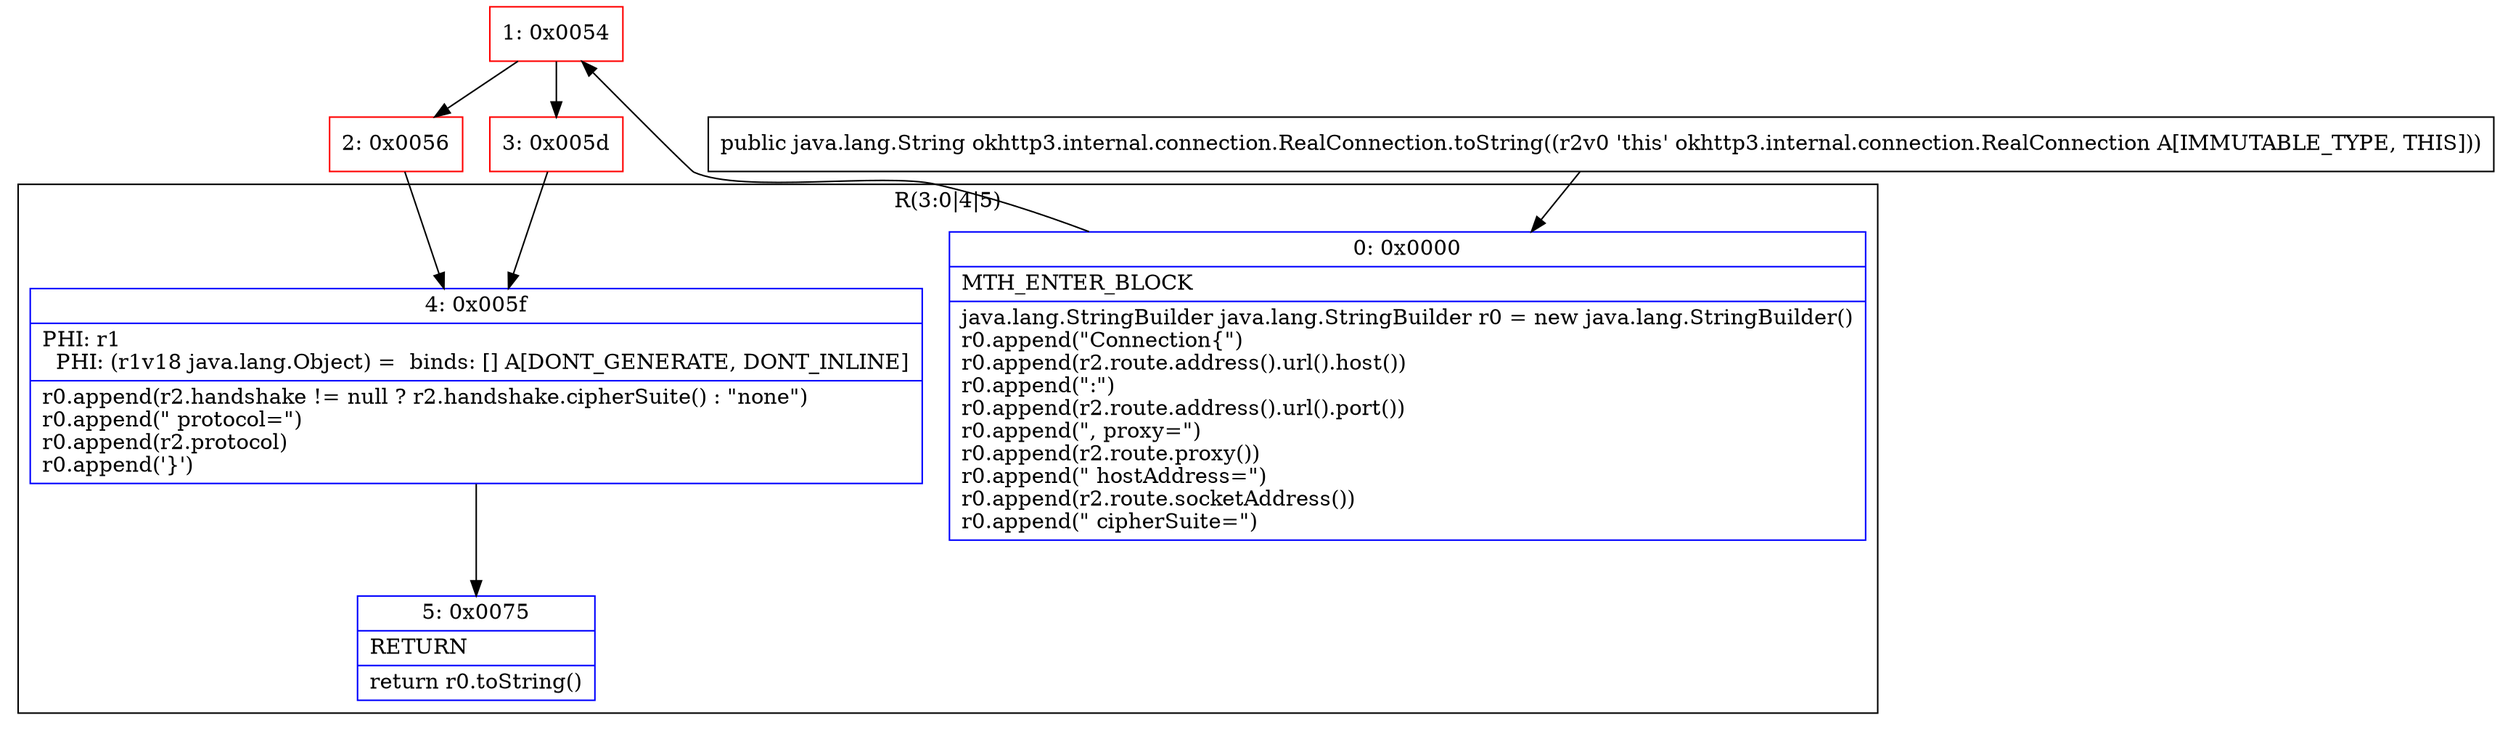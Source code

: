 digraph "CFG forokhttp3.internal.connection.RealConnection.toString()Ljava\/lang\/String;" {
subgraph cluster_Region_637397004 {
label = "R(3:0|4|5)";
node [shape=record,color=blue];
Node_0 [shape=record,label="{0\:\ 0x0000|MTH_ENTER_BLOCK\l|java.lang.StringBuilder java.lang.StringBuilder r0 = new java.lang.StringBuilder()\lr0.append(\"Connection\{\")\lr0.append(r2.route.address().url().host())\lr0.append(\":\")\lr0.append(r2.route.address().url().port())\lr0.append(\", proxy=\")\lr0.append(r2.route.proxy())\lr0.append(\" hostAddress=\")\lr0.append(r2.route.socketAddress())\lr0.append(\" cipherSuite=\")\l}"];
Node_4 [shape=record,label="{4\:\ 0x005f|PHI: r1 \l  PHI: (r1v18 java.lang.Object) =  binds: [] A[DONT_GENERATE, DONT_INLINE]\l|r0.append(r2.handshake != null ? r2.handshake.cipherSuite() : \"none\")\lr0.append(\" protocol=\")\lr0.append(r2.protocol)\lr0.append('\}')\l}"];
Node_5 [shape=record,label="{5\:\ 0x0075|RETURN\l|return r0.toString()\l}"];
}
Node_1 [shape=record,color=red,label="{1\:\ 0x0054}"];
Node_2 [shape=record,color=red,label="{2\:\ 0x0056}"];
Node_3 [shape=record,color=red,label="{3\:\ 0x005d}"];
MethodNode[shape=record,label="{public java.lang.String okhttp3.internal.connection.RealConnection.toString((r2v0 'this' okhttp3.internal.connection.RealConnection A[IMMUTABLE_TYPE, THIS])) }"];
MethodNode -> Node_0;
Node_0 -> Node_1;
Node_4 -> Node_5;
Node_1 -> Node_2;
Node_1 -> Node_3;
Node_2 -> Node_4;
Node_3 -> Node_4;
}

